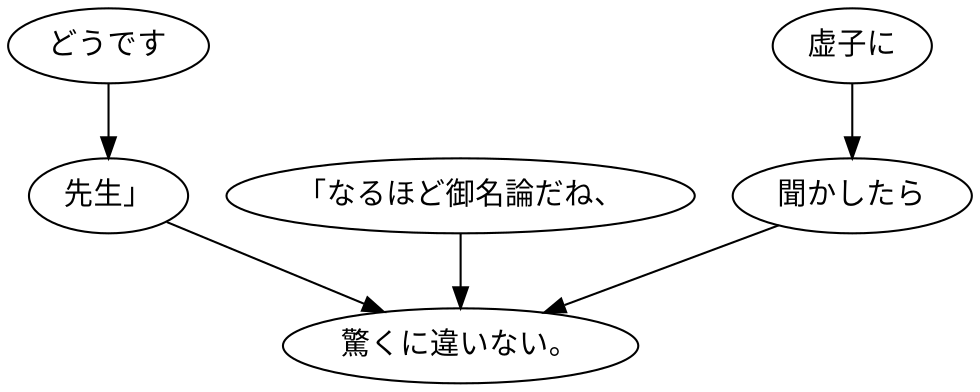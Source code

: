 digraph graph3807 {
	node0 [label="どうです"];
	node1 [label="先生」"];
	node2 [label="「なるほど御名論だね、"];
	node3 [label="虚子に"];
	node4 [label="聞かしたら"];
	node5 [label="驚くに違いない。"];
	node0 -> node1;
	node1 -> node5;
	node2 -> node5;
	node3 -> node4;
	node4 -> node5;
}
